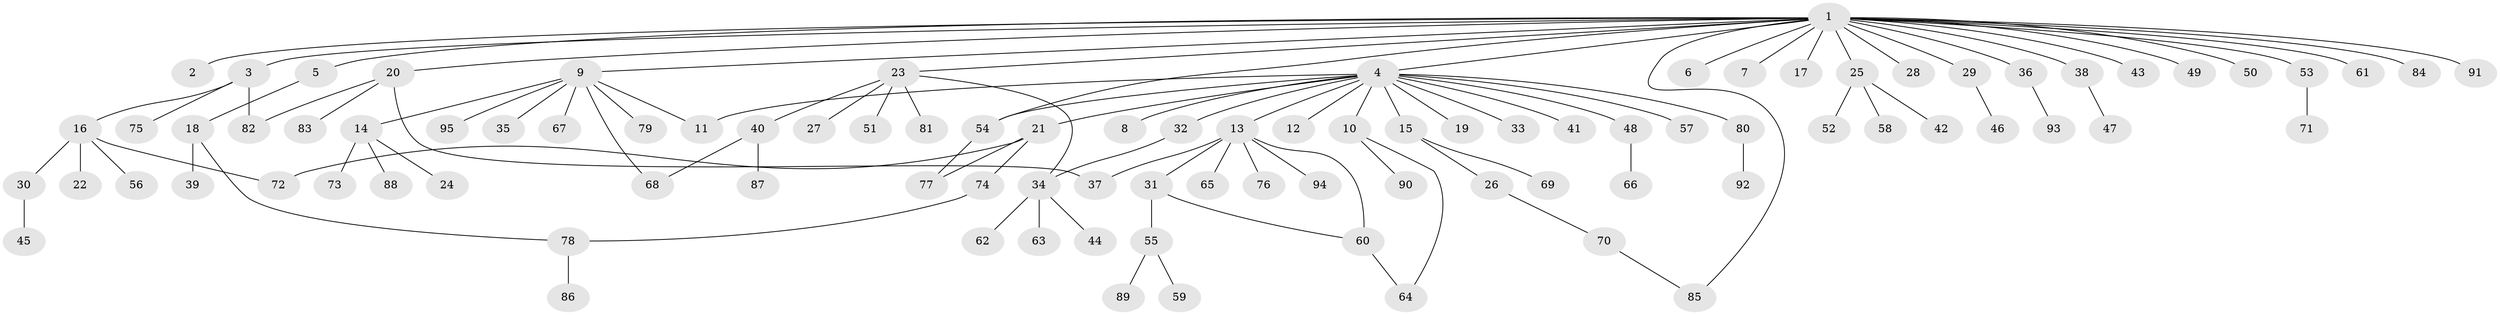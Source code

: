 // Generated by graph-tools (version 1.1) at 2025/14/03/09/25 04:14:31]
// undirected, 95 vertices, 106 edges
graph export_dot {
graph [start="1"]
  node [color=gray90,style=filled];
  1;
  2;
  3;
  4;
  5;
  6;
  7;
  8;
  9;
  10;
  11;
  12;
  13;
  14;
  15;
  16;
  17;
  18;
  19;
  20;
  21;
  22;
  23;
  24;
  25;
  26;
  27;
  28;
  29;
  30;
  31;
  32;
  33;
  34;
  35;
  36;
  37;
  38;
  39;
  40;
  41;
  42;
  43;
  44;
  45;
  46;
  47;
  48;
  49;
  50;
  51;
  52;
  53;
  54;
  55;
  56;
  57;
  58;
  59;
  60;
  61;
  62;
  63;
  64;
  65;
  66;
  67;
  68;
  69;
  70;
  71;
  72;
  73;
  74;
  75;
  76;
  77;
  78;
  79;
  80;
  81;
  82;
  83;
  84;
  85;
  86;
  87;
  88;
  89;
  90;
  91;
  92;
  93;
  94;
  95;
  1 -- 2;
  1 -- 3;
  1 -- 4;
  1 -- 5;
  1 -- 6;
  1 -- 7;
  1 -- 9;
  1 -- 17;
  1 -- 20;
  1 -- 23;
  1 -- 25;
  1 -- 28;
  1 -- 29;
  1 -- 36;
  1 -- 38;
  1 -- 43;
  1 -- 49;
  1 -- 50;
  1 -- 53;
  1 -- 54;
  1 -- 61;
  1 -- 84;
  1 -- 85;
  1 -- 91;
  3 -- 16;
  3 -- 75;
  3 -- 82;
  4 -- 8;
  4 -- 10;
  4 -- 11;
  4 -- 12;
  4 -- 13;
  4 -- 15;
  4 -- 19;
  4 -- 21;
  4 -- 32;
  4 -- 33;
  4 -- 41;
  4 -- 48;
  4 -- 54;
  4 -- 57;
  4 -- 80;
  5 -- 18;
  9 -- 11;
  9 -- 14;
  9 -- 35;
  9 -- 67;
  9 -- 68;
  9 -- 79;
  9 -- 95;
  10 -- 64;
  10 -- 90;
  13 -- 31;
  13 -- 37;
  13 -- 60;
  13 -- 65;
  13 -- 76;
  13 -- 94;
  14 -- 24;
  14 -- 73;
  14 -- 88;
  15 -- 26;
  15 -- 69;
  16 -- 22;
  16 -- 30;
  16 -- 56;
  16 -- 72;
  18 -- 39;
  18 -- 78;
  20 -- 37;
  20 -- 82;
  20 -- 83;
  21 -- 72;
  21 -- 74;
  21 -- 77;
  23 -- 27;
  23 -- 34;
  23 -- 40;
  23 -- 51;
  23 -- 81;
  25 -- 42;
  25 -- 52;
  25 -- 58;
  26 -- 70;
  29 -- 46;
  30 -- 45;
  31 -- 55;
  31 -- 60;
  32 -- 34;
  34 -- 44;
  34 -- 62;
  34 -- 63;
  36 -- 93;
  38 -- 47;
  40 -- 68;
  40 -- 87;
  48 -- 66;
  53 -- 71;
  54 -- 77;
  55 -- 59;
  55 -- 89;
  60 -- 64;
  70 -- 85;
  74 -- 78;
  78 -- 86;
  80 -- 92;
}
